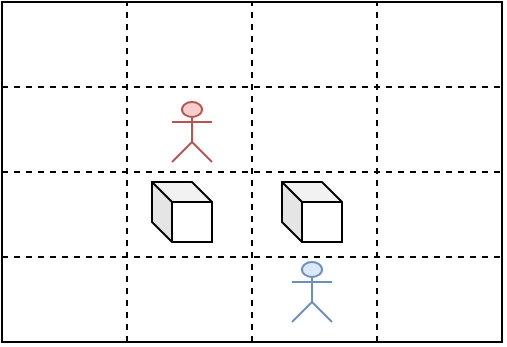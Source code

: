 <mxfile version="17.2.5" type="device"><diagram id="eF5pbAF4Z9MZJbvZ1Etb" name="Page-1"><mxGraphModel dx="473" dy="281" grid="1" gridSize="10" guides="1" tooltips="1" connect="1" arrows="1" fold="1" page="1" pageScale="1" pageWidth="850" pageHeight="1100" math="0" shadow="0"><root><mxCell id="0"/><mxCell id="1" parent="0"/><mxCell id="6QGpCP5eyqMG6gpjVlV7-1" value="" style="rounded=0;whiteSpace=wrap;html=1;" vertex="1" parent="1"><mxGeometry x="120" y="200" width="250" height="170" as="geometry"/></mxCell><mxCell id="6QGpCP5eyqMG6gpjVlV7-2" value="" style="endArrow=none;dashed=1;html=1;rounded=0;entryX=0.5;entryY=0;entryDx=0;entryDy=0;exitX=0.5;exitY=1;exitDx=0;exitDy=0;" edge="1" parent="1" source="6QGpCP5eyqMG6gpjVlV7-1" target="6QGpCP5eyqMG6gpjVlV7-1"><mxGeometry width="50" height="50" relative="1" as="geometry"><mxPoint x="400" y="550" as="sourcePoint"/><mxPoint x="450" y="500" as="targetPoint"/></mxGeometry></mxCell><mxCell id="6QGpCP5eyqMG6gpjVlV7-3" value="" style="endArrow=none;dashed=1;html=1;rounded=0;entryX=1;entryY=0.5;entryDx=0;entryDy=0;exitX=0;exitY=0.5;exitDx=0;exitDy=0;" edge="1" parent="1" source="6QGpCP5eyqMG6gpjVlV7-1" target="6QGpCP5eyqMG6gpjVlV7-1"><mxGeometry width="50" height="50" relative="1" as="geometry"><mxPoint x="255" y="380" as="sourcePoint"/><mxPoint x="255" y="210" as="targetPoint"/></mxGeometry></mxCell><mxCell id="6QGpCP5eyqMG6gpjVlV7-4" value="" style="endArrow=none;dashed=1;html=1;rounded=0;entryX=1;entryY=0.75;entryDx=0;entryDy=0;exitX=0;exitY=0.75;exitDx=0;exitDy=0;" edge="1" parent="1" source="6QGpCP5eyqMG6gpjVlV7-1" target="6QGpCP5eyqMG6gpjVlV7-1"><mxGeometry width="50" height="50" relative="1" as="geometry"><mxPoint x="265" y="390" as="sourcePoint"/><mxPoint x="265" y="220" as="targetPoint"/></mxGeometry></mxCell><mxCell id="6QGpCP5eyqMG6gpjVlV7-5" value="" style="endArrow=none;dashed=1;html=1;rounded=0;entryX=0.75;entryY=0;entryDx=0;entryDy=0;exitX=0.75;exitY=1;exitDx=0;exitDy=0;" edge="1" parent="1" source="6QGpCP5eyqMG6gpjVlV7-1" target="6QGpCP5eyqMG6gpjVlV7-1"><mxGeometry width="50" height="50" relative="1" as="geometry"><mxPoint x="275" y="400" as="sourcePoint"/><mxPoint x="275" y="230" as="targetPoint"/></mxGeometry></mxCell><mxCell id="6QGpCP5eyqMG6gpjVlV7-6" value="" style="endArrow=none;dashed=1;html=1;rounded=0;entryX=1;entryY=0.25;entryDx=0;entryDy=0;exitX=0;exitY=0.25;exitDx=0;exitDy=0;" edge="1" parent="1" source="6QGpCP5eyqMG6gpjVlV7-1" target="6QGpCP5eyqMG6gpjVlV7-1"><mxGeometry width="50" height="50" relative="1" as="geometry"><mxPoint x="285" y="410" as="sourcePoint"/><mxPoint x="285" y="240" as="targetPoint"/></mxGeometry></mxCell><mxCell id="6QGpCP5eyqMG6gpjVlV7-7" value="" style="endArrow=none;dashed=1;html=1;rounded=0;entryX=0.25;entryY=0;entryDx=0;entryDy=0;exitX=0.25;exitY=1;exitDx=0;exitDy=0;" edge="1" parent="1" source="6QGpCP5eyqMG6gpjVlV7-1" target="6QGpCP5eyqMG6gpjVlV7-1"><mxGeometry width="50" height="50" relative="1" as="geometry"><mxPoint x="295" y="420" as="sourcePoint"/><mxPoint x="295" y="250" as="targetPoint"/></mxGeometry></mxCell><mxCell id="6QGpCP5eyqMG6gpjVlV7-8" value="" style="shape=umlActor;verticalLabelPosition=bottom;verticalAlign=top;html=1;outlineConnect=0;fillColor=#f8cecc;strokeColor=#b85450;" vertex="1" parent="1"><mxGeometry x="205" y="250" width="20" height="30" as="geometry"/></mxCell><mxCell id="6QGpCP5eyqMG6gpjVlV7-13" value="" style="shape=umlActor;verticalLabelPosition=bottom;verticalAlign=top;html=1;outlineConnect=0;fillColor=#dae8fc;strokeColor=#6c8ebf;" vertex="1" parent="1"><mxGeometry x="265" y="330" width="20" height="30" as="geometry"/></mxCell><mxCell id="6QGpCP5eyqMG6gpjVlV7-15" value="" style="shape=cube;whiteSpace=wrap;html=1;boundedLbl=1;backgroundOutline=1;darkOpacity=0.05;darkOpacity2=0.1;size=10;" vertex="1" parent="1"><mxGeometry x="195" y="290" width="30" height="30" as="geometry"/></mxCell><mxCell id="6QGpCP5eyqMG6gpjVlV7-16" value="" style="shape=cube;whiteSpace=wrap;html=1;boundedLbl=1;backgroundOutline=1;darkOpacity=0.05;darkOpacity2=0.1;size=10;" vertex="1" parent="1"><mxGeometry x="260" y="290" width="30" height="30" as="geometry"/></mxCell></root></mxGraphModel></diagram></mxfile>